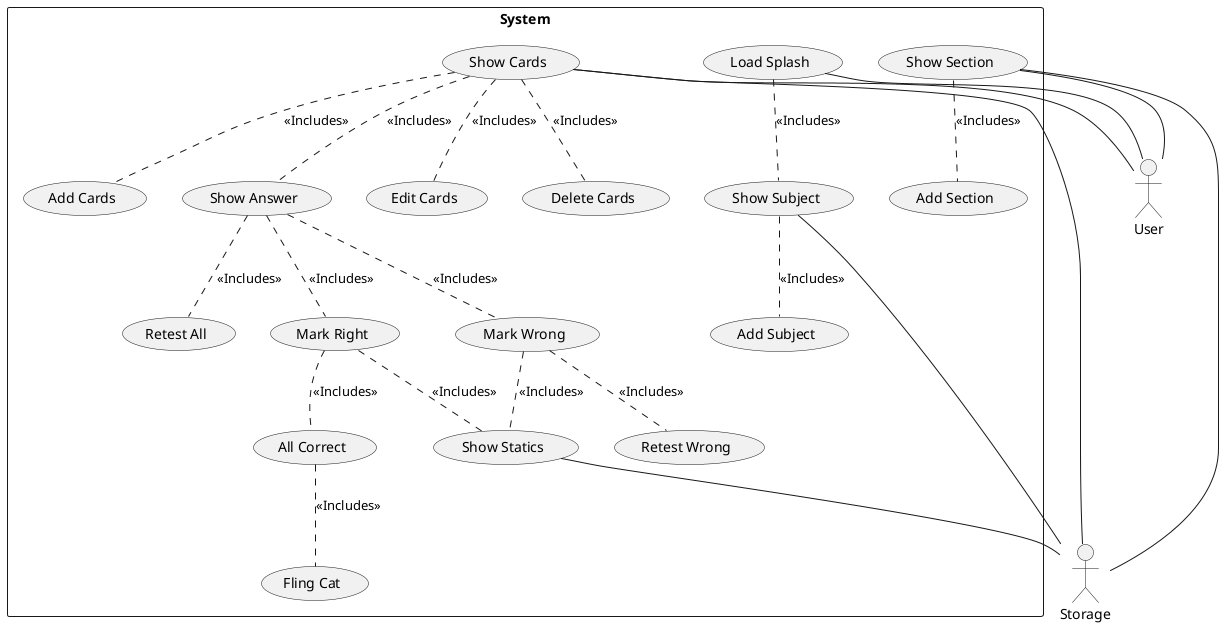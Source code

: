 @startuml
Actor User
Actor Storage

rectangle System {
User -- (Load Splash)
(Load Splash) .. (Show Subject) : <<Includes>>
(Show Subject) .. (Add Subject) : <<Includes>>
(Show Subject) -- Storage
(Show Section) -- Storage
(Show Section) -- User
(Show Section) .. (Add Section) : <<Includes>>
(Show Cards) -- Storage
(Show Cards) -- User
(Show Cards) .. (Edit Cards) : <<Includes>>
(Show Cards) .. (Delete Cards) : <<Includes>>
(Show Cards) .. (Add Cards) : <<Includes>>
(Show Cards) .. (Show Answer) : <<Includes>>
(Show Answer) .. (Mark Wrong) : <<Includes>>
(Show Answer) .. (Mark Right) : <<Includes>>
(Mark Wrong) .. (Show Statics) : <<Includes>>
(Mark Right) .. (Show Statics) : <<Includes>>
(Mark Wrong) .. (Retest Wrong) : <<Includes>>
(Mark Right) .. (All Correct) : <<Includes>>
(Show Answer) .. (Retest All) : <<Includes>>
(All Correct) .. (Fling Cat) : <<Includes>>
(Show Statics) -- (Storage)
}



@enduml